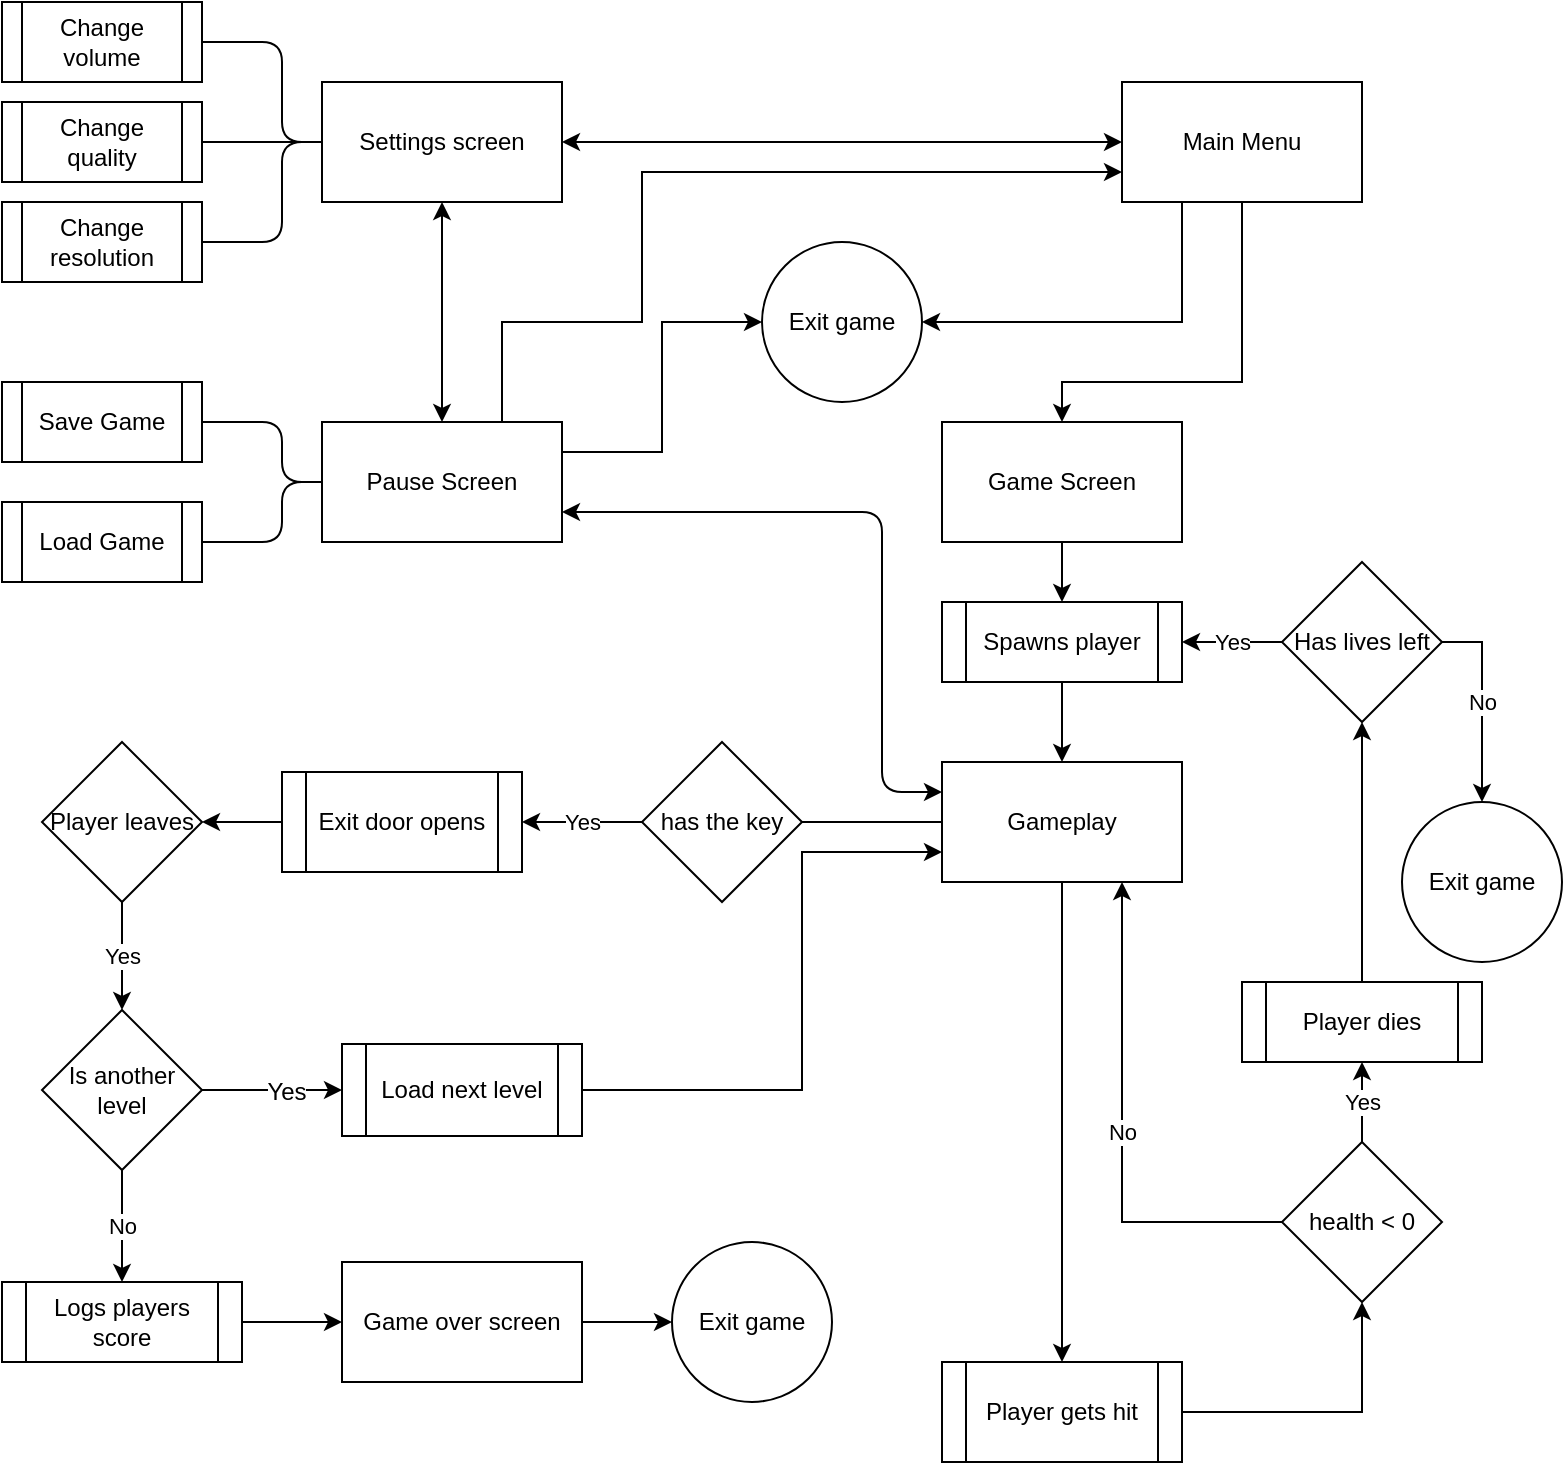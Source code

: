 <mxfile version="11.2.9" type="device" pages="1"><diagram id="n6aHesHuFzFKWb21R22R" name="Page-1"><mxGraphModel dx="1408" dy="780" grid="1" gridSize="10" guides="1" tooltips="1" connect="1" arrows="1" fold="1" page="1" pageScale="1" pageWidth="827" pageHeight="1169" math="0" shadow="0"><root><mxCell id="0"/><mxCell id="1" parent="0"/><mxCell id="G0_WrryhbukWIisg7aAr-33" style="edgeStyle=orthogonalEdgeStyle;rounded=0;orthogonalLoop=1;jettySize=auto;html=1;exitX=0.5;exitY=1;exitDx=0;exitDy=0;" edge="1" parent="1" source="G0_WrryhbukWIisg7aAr-1" target="G0_WrryhbukWIisg7aAr-32"><mxGeometry relative="1" as="geometry"><Array as="points"><mxPoint x="660" y="270"/><mxPoint x="570" y="270"/></Array></mxGeometry></mxCell><mxCell id="G0_WrryhbukWIisg7aAr-37" style="edgeStyle=orthogonalEdgeStyle;rounded=0;orthogonalLoop=1;jettySize=auto;html=1;exitX=0.25;exitY=1;exitDx=0;exitDy=0;entryX=1;entryY=0.5;entryDx=0;entryDy=0;" edge="1" parent="1" source="G0_WrryhbukWIisg7aAr-1" target="G0_WrryhbukWIisg7aAr-35"><mxGeometry relative="1" as="geometry"/></mxCell><mxCell id="G0_WrryhbukWIisg7aAr-1" value="Main Menu" style="rounded=0;whiteSpace=wrap;html=1;" vertex="1" parent="1"><mxGeometry x="600" y="120" width="120" height="60" as="geometry"/></mxCell><mxCell id="G0_WrryhbukWIisg7aAr-3" value="Settings screen" style="rounded=0;whiteSpace=wrap;html=1;" vertex="1" parent="1"><mxGeometry x="200" y="120" width="120" height="60" as="geometry"/></mxCell><mxCell id="G0_WrryhbukWIisg7aAr-42" style="edgeStyle=orthogonalEdgeStyle;rounded=0;orthogonalLoop=1;jettySize=auto;html=1;exitX=1;exitY=0.25;exitDx=0;exitDy=0;entryX=0;entryY=0.5;entryDx=0;entryDy=0;" edge="1" parent="1" source="G0_WrryhbukWIisg7aAr-5" target="G0_WrryhbukWIisg7aAr-35"><mxGeometry relative="1" as="geometry"/></mxCell><mxCell id="G0_WrryhbukWIisg7aAr-51" style="edgeStyle=orthogonalEdgeStyle;rounded=0;orthogonalLoop=1;jettySize=auto;html=1;exitX=0.75;exitY=0;exitDx=0;exitDy=0;entryX=0;entryY=0.75;entryDx=0;entryDy=0;" edge="1" parent="1" source="G0_WrryhbukWIisg7aAr-5" target="G0_WrryhbukWIisg7aAr-1"><mxGeometry relative="1" as="geometry"><Array as="points"><mxPoint x="308" y="240"/><mxPoint x="360" y="240"/><mxPoint x="360" y="181"/></Array></mxGeometry></mxCell><mxCell id="G0_WrryhbukWIisg7aAr-5" value="Pause Screen" style="rounded=0;whiteSpace=wrap;html=1;" vertex="1" parent="1"><mxGeometry x="200" y="290" width="120" height="60" as="geometry"/></mxCell><mxCell id="G0_WrryhbukWIisg7aAr-72" style="edgeStyle=orthogonalEdgeStyle;rounded=0;orthogonalLoop=1;jettySize=auto;html=1;exitX=0.5;exitY=1;exitDx=0;exitDy=0;entryX=0.5;entryY=0;entryDx=0;entryDy=0;" edge="1" parent="1" source="G0_WrryhbukWIisg7aAr-32" target="G0_WrryhbukWIisg7aAr-70"><mxGeometry relative="1" as="geometry"/></mxCell><mxCell id="G0_WrryhbukWIisg7aAr-32" value="Game Screen" style="rounded=0;whiteSpace=wrap;html=1;" vertex="1" parent="1"><mxGeometry x="510" y="290" width="120" height="60" as="geometry"/></mxCell><mxCell id="G0_WrryhbukWIisg7aAr-35" value="Exit game" style="ellipse;whiteSpace=wrap;html=1;aspect=fixed;" vertex="1" parent="1"><mxGeometry x="420" y="200" width="80" height="80" as="geometry"/></mxCell><mxCell id="G0_WrryhbukWIisg7aAr-48" value="" style="endArrow=classic;startArrow=classic;html=1;entryX=0;entryY=0.5;entryDx=0;entryDy=0;exitX=1;exitY=0.5;exitDx=0;exitDy=0;" edge="1" parent="1" source="G0_WrryhbukWIisg7aAr-3" target="G0_WrryhbukWIisg7aAr-1"><mxGeometry width="50" height="50" relative="1" as="geometry"><mxPoint x="220" y="440" as="sourcePoint"/><mxPoint x="270" y="390" as="targetPoint"/></mxGeometry></mxCell><mxCell id="G0_WrryhbukWIisg7aAr-49" value="" style="endArrow=classic;startArrow=classic;html=1;entryX=0.5;entryY=1;entryDx=0;entryDy=0;exitX=0.5;exitY=0;exitDx=0;exitDy=0;" edge="1" parent="1" source="G0_WrryhbukWIisg7aAr-5" target="G0_WrryhbukWIisg7aAr-3"><mxGeometry width="50" height="50" relative="1" as="geometry"><mxPoint x="220" y="440" as="sourcePoint"/><mxPoint x="270" y="390" as="targetPoint"/></mxGeometry></mxCell><mxCell id="G0_WrryhbukWIisg7aAr-50" value="" style="endArrow=classic;startArrow=classic;html=1;entryX=0;entryY=0.25;entryDx=0;entryDy=0;exitX=1;exitY=0.75;exitDx=0;exitDy=0;" edge="1" parent="1" source="G0_WrryhbukWIisg7aAr-5" target="G0_WrryhbukWIisg7aAr-76"><mxGeometry width="50" height="50" relative="1" as="geometry"><mxPoint x="220" y="440" as="sourcePoint"/><mxPoint x="270" y="390" as="targetPoint"/><Array as="points"><mxPoint x="480" y="335"/><mxPoint x="480" y="475"/></Array></mxGeometry></mxCell><mxCell id="G0_WrryhbukWIisg7aAr-52" value="Save Game" style="shape=process;whiteSpace=wrap;html=1;backgroundOutline=1;" vertex="1" parent="1"><mxGeometry x="40" y="270" width="100" height="40" as="geometry"/></mxCell><mxCell id="G0_WrryhbukWIisg7aAr-53" value="Change volume" style="shape=process;whiteSpace=wrap;html=1;backgroundOutline=1;" vertex="1" parent="1"><mxGeometry x="40" y="80" width="100" height="40" as="geometry"/></mxCell><mxCell id="G0_WrryhbukWIisg7aAr-54" value="Change quality" style="shape=process;whiteSpace=wrap;html=1;backgroundOutline=1;" vertex="1" parent="1"><mxGeometry x="40" y="130" width="100" height="40" as="geometry"/></mxCell><mxCell id="G0_WrryhbukWIisg7aAr-55" value="Load Game" style="shape=process;whiteSpace=wrap;html=1;backgroundOutline=1;" vertex="1" parent="1"><mxGeometry x="40" y="330" width="100" height="40" as="geometry"/></mxCell><mxCell id="G0_WrryhbukWIisg7aAr-56" value="Change resolution" style="shape=process;whiteSpace=wrap;html=1;backgroundOutline=1;" vertex="1" parent="1"><mxGeometry x="40" y="180" width="100" height="40" as="geometry"/></mxCell><mxCell id="G0_WrryhbukWIisg7aAr-58" value="" style="endArrow=none;html=1;entryX=0;entryY=0.5;entryDx=0;entryDy=0;exitX=1;exitY=0.5;exitDx=0;exitDy=0;" edge="1" parent="1" source="G0_WrryhbukWIisg7aAr-56" target="G0_WrryhbukWIisg7aAr-3"><mxGeometry width="50" height="50" relative="1" as="geometry"><mxPoint x="40" y="440" as="sourcePoint"/><mxPoint x="90" y="390" as="targetPoint"/><Array as="points"><mxPoint x="180" y="200"/><mxPoint x="180" y="150"/></Array></mxGeometry></mxCell><mxCell id="G0_WrryhbukWIisg7aAr-59" value="" style="endArrow=none;html=1;entryX=1;entryY=0.5;entryDx=0;entryDy=0;exitX=0;exitY=0.5;exitDx=0;exitDy=0;" edge="1" parent="1" source="G0_WrryhbukWIisg7aAr-3" target="G0_WrryhbukWIisg7aAr-54"><mxGeometry width="50" height="50" relative="1" as="geometry"><mxPoint x="180" y="210" as="sourcePoint"/><mxPoint x="90" y="390" as="targetPoint"/></mxGeometry></mxCell><mxCell id="G0_WrryhbukWIisg7aAr-61" value="" style="endArrow=none;html=1;entryX=0;entryY=0.5;entryDx=0;entryDy=0;exitX=1;exitY=0.5;exitDx=0;exitDy=0;" edge="1" parent="1" source="G0_WrryhbukWIisg7aAr-53" target="G0_WrryhbukWIisg7aAr-3"><mxGeometry width="50" height="50" relative="1" as="geometry"><mxPoint x="40" y="440" as="sourcePoint"/><mxPoint x="90" y="390" as="targetPoint"/><Array as="points"><mxPoint x="180" y="100"/><mxPoint x="180" y="150"/></Array></mxGeometry></mxCell><mxCell id="G0_WrryhbukWIisg7aAr-64" value="" style="endArrow=none;html=1;entryX=1;entryY=0.5;entryDx=0;entryDy=0;exitX=0;exitY=0.5;exitDx=0;exitDy=0;" edge="1" parent="1" source="G0_WrryhbukWIisg7aAr-5" target="G0_WrryhbukWIisg7aAr-52"><mxGeometry width="50" height="50" relative="1" as="geometry"><mxPoint x="40" y="440" as="sourcePoint"/><mxPoint x="90" y="390" as="targetPoint"/><Array as="points"><mxPoint x="180" y="320"/><mxPoint x="180" y="290"/></Array></mxGeometry></mxCell><mxCell id="G0_WrryhbukWIisg7aAr-65" value="" style="endArrow=none;html=1;entryX=1;entryY=0.5;entryDx=0;entryDy=0;exitX=0;exitY=0.5;exitDx=0;exitDy=0;" edge="1" parent="1" source="G0_WrryhbukWIisg7aAr-5" target="G0_WrryhbukWIisg7aAr-55"><mxGeometry width="50" height="50" relative="1" as="geometry"><mxPoint x="40" y="440" as="sourcePoint"/><mxPoint x="90" y="390" as="targetPoint"/><Array as="points"><mxPoint x="180" y="320"/><mxPoint x="180" y="350"/></Array></mxGeometry></mxCell><mxCell id="G0_WrryhbukWIisg7aAr-69" value="No" style="edgeStyle=orthogonalEdgeStyle;rounded=0;orthogonalLoop=1;jettySize=auto;html=1;exitX=1;exitY=0.5;exitDx=0;exitDy=0;entryX=0.5;entryY=0;entryDx=0;entryDy=0;" edge="1" parent="1" source="G0_WrryhbukWIisg7aAr-66" target="G0_WrryhbukWIisg7aAr-68"><mxGeometry relative="1" as="geometry"/></mxCell><mxCell id="G0_WrryhbukWIisg7aAr-71" value="Yes" style="edgeStyle=orthogonalEdgeStyle;rounded=0;orthogonalLoop=1;jettySize=auto;html=1;exitX=0;exitY=0.5;exitDx=0;exitDy=0;entryX=1;entryY=0.5;entryDx=0;entryDy=0;" edge="1" parent="1" source="G0_WrryhbukWIisg7aAr-66" target="G0_WrryhbukWIisg7aAr-70"><mxGeometry relative="1" as="geometry"/></mxCell><mxCell id="G0_WrryhbukWIisg7aAr-66" value="Has lives left" style="rhombus;whiteSpace=wrap;html=1;" vertex="1" parent="1"><mxGeometry x="680" y="360" width="80" height="80" as="geometry"/></mxCell><mxCell id="G0_WrryhbukWIisg7aAr-68" value="Exit game" style="ellipse;whiteSpace=wrap;html=1;aspect=fixed;" vertex="1" parent="1"><mxGeometry x="740" y="480" width="80" height="80" as="geometry"/></mxCell><mxCell id="G0_WrryhbukWIisg7aAr-78" style="edgeStyle=orthogonalEdgeStyle;rounded=0;orthogonalLoop=1;jettySize=auto;html=1;exitX=0.5;exitY=1;exitDx=0;exitDy=0;entryX=0.5;entryY=0;entryDx=0;entryDy=0;" edge="1" parent="1" source="G0_WrryhbukWIisg7aAr-70" target="G0_WrryhbukWIisg7aAr-76"><mxGeometry relative="1" as="geometry"/></mxCell><mxCell id="G0_WrryhbukWIisg7aAr-70" value="Spawns player" style="shape=process;whiteSpace=wrap;html=1;backgroundOutline=1;" vertex="1" parent="1"><mxGeometry x="510" y="380" width="120" height="40" as="geometry"/></mxCell><mxCell id="G0_WrryhbukWIisg7aAr-75" style="edgeStyle=orthogonalEdgeStyle;rounded=0;orthogonalLoop=1;jettySize=auto;html=1;exitX=0.5;exitY=0;exitDx=0;exitDy=0;entryX=0.5;entryY=1;entryDx=0;entryDy=0;" edge="1" parent="1" source="G0_WrryhbukWIisg7aAr-74" target="G0_WrryhbukWIisg7aAr-66"><mxGeometry relative="1" as="geometry"/></mxCell><mxCell id="G0_WrryhbukWIisg7aAr-74" value="Player dies" style="shape=process;whiteSpace=wrap;html=1;backgroundOutline=1;" vertex="1" parent="1"><mxGeometry x="660" y="570" width="120" height="40" as="geometry"/></mxCell><mxCell id="G0_WrryhbukWIisg7aAr-118" style="edgeStyle=orthogonalEdgeStyle;rounded=0;orthogonalLoop=1;jettySize=auto;html=1;exitX=0.5;exitY=1;exitDx=0;exitDy=0;entryX=0.5;entryY=0;entryDx=0;entryDy=0;" edge="1" parent="1" source="G0_WrryhbukWIisg7aAr-76" target="G0_WrryhbukWIisg7aAr-113"><mxGeometry relative="1" as="geometry"/></mxCell><mxCell id="G0_WrryhbukWIisg7aAr-76" value="Gameplay" style="rounded=0;whiteSpace=wrap;html=1;" vertex="1" parent="1"><mxGeometry x="510" y="460" width="120" height="60" as="geometry"/></mxCell><mxCell id="G0_WrryhbukWIisg7aAr-83" value="Yes" style="edgeStyle=orthogonalEdgeStyle;rounded=0;orthogonalLoop=1;jettySize=auto;html=1;exitX=0.5;exitY=0;exitDx=0;exitDy=0;entryX=0.5;entryY=1;entryDx=0;entryDy=0;" edge="1" parent="1" source="G0_WrryhbukWIisg7aAr-80" target="G0_WrryhbukWIisg7aAr-74"><mxGeometry relative="1" as="geometry"/></mxCell><mxCell id="G0_WrryhbukWIisg7aAr-117" value="No" style="edgeStyle=orthogonalEdgeStyle;rounded=0;orthogonalLoop=1;jettySize=auto;html=1;exitX=0;exitY=0.5;exitDx=0;exitDy=0;entryX=0.75;entryY=1;entryDx=0;entryDy=0;" edge="1" parent="1" source="G0_WrryhbukWIisg7aAr-80" target="G0_WrryhbukWIisg7aAr-76"><mxGeometry relative="1" as="geometry"/></mxCell><mxCell id="G0_WrryhbukWIisg7aAr-80" value="health &amp;lt; 0" style="rhombus;whiteSpace=wrap;html=1;" vertex="1" parent="1"><mxGeometry x="680" y="650" width="80" height="80" as="geometry"/></mxCell><mxCell id="G0_WrryhbukWIisg7aAr-96" value="Yes" style="edgeStyle=orthogonalEdgeStyle;rounded=0;orthogonalLoop=1;jettySize=auto;html=1;exitX=0;exitY=0.5;exitDx=0;exitDy=0;entryX=1;entryY=0.5;entryDx=0;entryDy=0;" edge="1" parent="1" source="G0_WrryhbukWIisg7aAr-86" target="G0_WrryhbukWIisg7aAr-95"><mxGeometry relative="1" as="geometry"/></mxCell><mxCell id="G0_WrryhbukWIisg7aAr-86" value="has the key" style="rhombus;whiteSpace=wrap;html=1;" vertex="1" parent="1"><mxGeometry x="360" y="450" width="80" height="80" as="geometry"/></mxCell><mxCell id="G0_WrryhbukWIisg7aAr-87" value="" style="endArrow=none;html=1;entryX=0;entryY=0.5;entryDx=0;entryDy=0;exitX=1;exitY=0.5;exitDx=0;exitDy=0;" edge="1" parent="1" source="G0_WrryhbukWIisg7aAr-86" target="G0_WrryhbukWIisg7aAr-76"><mxGeometry width="50" height="50" relative="1" as="geometry"><mxPoint x="40" y="800" as="sourcePoint"/><mxPoint x="90" y="750" as="targetPoint"/></mxGeometry></mxCell><mxCell id="G0_WrryhbukWIisg7aAr-107" style="edgeStyle=orthogonalEdgeStyle;rounded=0;orthogonalLoop=1;jettySize=auto;html=1;exitX=1;exitY=0.5;exitDx=0;exitDy=0;entryX=0;entryY=0.5;entryDx=0;entryDy=0;" edge="1" parent="1" source="G0_WrryhbukWIisg7aAr-88" target="G0_WrryhbukWIisg7aAr-92"><mxGeometry relative="1" as="geometry"/></mxCell><mxCell id="G0_WrryhbukWIisg7aAr-109" value="Yes" style="text;html=1;resizable=0;points=[];align=center;verticalAlign=middle;labelBackgroundColor=#ffffff;" vertex="1" connectable="0" parent="G0_WrryhbukWIisg7aAr-107"><mxGeometry x="0.194" y="-1" relative="1" as="geometry"><mxPoint as="offset"/></mxGeometry></mxCell><mxCell id="G0_WrryhbukWIisg7aAr-111" value="No" style="edgeStyle=orthogonalEdgeStyle;rounded=0;orthogonalLoop=1;jettySize=auto;html=1;exitX=0.5;exitY=1;exitDx=0;exitDy=0;entryX=0.5;entryY=0;entryDx=0;entryDy=0;" edge="1" parent="1" source="G0_WrryhbukWIisg7aAr-88" target="G0_WrryhbukWIisg7aAr-110"><mxGeometry relative="1" as="geometry"/></mxCell><mxCell id="G0_WrryhbukWIisg7aAr-88" value="Is another level" style="rhombus;whiteSpace=wrap;html=1;" vertex="1" parent="1"><mxGeometry x="60" y="584" width="80" height="80" as="geometry"/></mxCell><mxCell id="G0_WrryhbukWIisg7aAr-90" value="Exit game" style="ellipse;whiteSpace=wrap;html=1;aspect=fixed;" vertex="1" parent="1"><mxGeometry x="375" y="700" width="80" height="80" as="geometry"/></mxCell><mxCell id="G0_WrryhbukWIisg7aAr-108" style="edgeStyle=orthogonalEdgeStyle;rounded=0;orthogonalLoop=1;jettySize=auto;html=1;exitX=1;exitY=0.5;exitDx=0;exitDy=0;entryX=0;entryY=0.75;entryDx=0;entryDy=0;" edge="1" parent="1" source="G0_WrryhbukWIisg7aAr-92" target="G0_WrryhbukWIisg7aAr-76"><mxGeometry relative="1" as="geometry"><Array as="points"><mxPoint x="440" y="624"/><mxPoint x="440" y="505"/></Array></mxGeometry></mxCell><mxCell id="G0_WrryhbukWIisg7aAr-92" value="Load next level" style="shape=process;whiteSpace=wrap;html=1;backgroundOutline=1;" vertex="1" parent="1"><mxGeometry x="210" y="601" width="120" height="46" as="geometry"/></mxCell><mxCell id="G0_WrryhbukWIisg7aAr-98" value="Yes" style="edgeStyle=orthogonalEdgeStyle;rounded=0;orthogonalLoop=1;jettySize=auto;html=1;exitX=0.5;exitY=1;exitDx=0;exitDy=0;entryX=0.5;entryY=0;entryDx=0;entryDy=0;" edge="1" parent="1" source="G0_WrryhbukWIisg7aAr-94" target="G0_WrryhbukWIisg7aAr-88"><mxGeometry relative="1" as="geometry"/></mxCell><mxCell id="G0_WrryhbukWIisg7aAr-94" value="Player leaves" style="rhombus;whiteSpace=wrap;html=1;" vertex="1" parent="1"><mxGeometry x="60" y="450" width="80" height="80" as="geometry"/></mxCell><mxCell id="G0_WrryhbukWIisg7aAr-97" style="edgeStyle=orthogonalEdgeStyle;rounded=0;orthogonalLoop=1;jettySize=auto;html=1;exitX=0;exitY=0.5;exitDx=0;exitDy=0;entryX=1;entryY=0.5;entryDx=0;entryDy=0;" edge="1" parent="1" source="G0_WrryhbukWIisg7aAr-95" target="G0_WrryhbukWIisg7aAr-94"><mxGeometry relative="1" as="geometry"/></mxCell><mxCell id="G0_WrryhbukWIisg7aAr-95" value="Exit door opens" style="shape=process;whiteSpace=wrap;html=1;backgroundOutline=1;" vertex="1" parent="1"><mxGeometry x="180" y="465" width="120" height="50" as="geometry"/></mxCell><mxCell id="G0_WrryhbukWIisg7aAr-120" style="edgeStyle=orthogonalEdgeStyle;rounded=0;orthogonalLoop=1;jettySize=auto;html=1;exitX=1;exitY=0.5;exitDx=0;exitDy=0;entryX=0;entryY=0.5;entryDx=0;entryDy=0;" edge="1" parent="1" source="G0_WrryhbukWIisg7aAr-104" target="G0_WrryhbukWIisg7aAr-90"><mxGeometry relative="1" as="geometry"/></mxCell><mxCell id="G0_WrryhbukWIisg7aAr-104" value="Game over screen" style="rounded=0;whiteSpace=wrap;html=1;" vertex="1" parent="1"><mxGeometry x="210" y="710" width="120" height="60" as="geometry"/></mxCell><mxCell id="G0_WrryhbukWIisg7aAr-119" style="edgeStyle=orthogonalEdgeStyle;rounded=0;orthogonalLoop=1;jettySize=auto;html=1;exitX=1;exitY=0.5;exitDx=0;exitDy=0;entryX=0;entryY=0.5;entryDx=0;entryDy=0;" edge="1" parent="1" source="G0_WrryhbukWIisg7aAr-110" target="G0_WrryhbukWIisg7aAr-104"><mxGeometry relative="1" as="geometry"/></mxCell><mxCell id="G0_WrryhbukWIisg7aAr-110" value="Logs players score" style="shape=process;whiteSpace=wrap;html=1;backgroundOutline=1;" vertex="1" parent="1"><mxGeometry x="40" y="720" width="120" height="40" as="geometry"/></mxCell><mxCell id="G0_WrryhbukWIisg7aAr-116" style="edgeStyle=orthogonalEdgeStyle;rounded=0;orthogonalLoop=1;jettySize=auto;html=1;exitX=1;exitY=0.5;exitDx=0;exitDy=0;entryX=0.5;entryY=1;entryDx=0;entryDy=0;" edge="1" parent="1" source="G0_WrryhbukWIisg7aAr-113" target="G0_WrryhbukWIisg7aAr-80"><mxGeometry relative="1" as="geometry"/></mxCell><mxCell id="G0_WrryhbukWIisg7aAr-113" value="Player gets hit" style="shape=process;whiteSpace=wrap;html=1;backgroundOutline=1;" vertex="1" parent="1"><mxGeometry x="510" y="760" width="120" height="50" as="geometry"/></mxCell></root></mxGraphModel></diagram></mxfile>